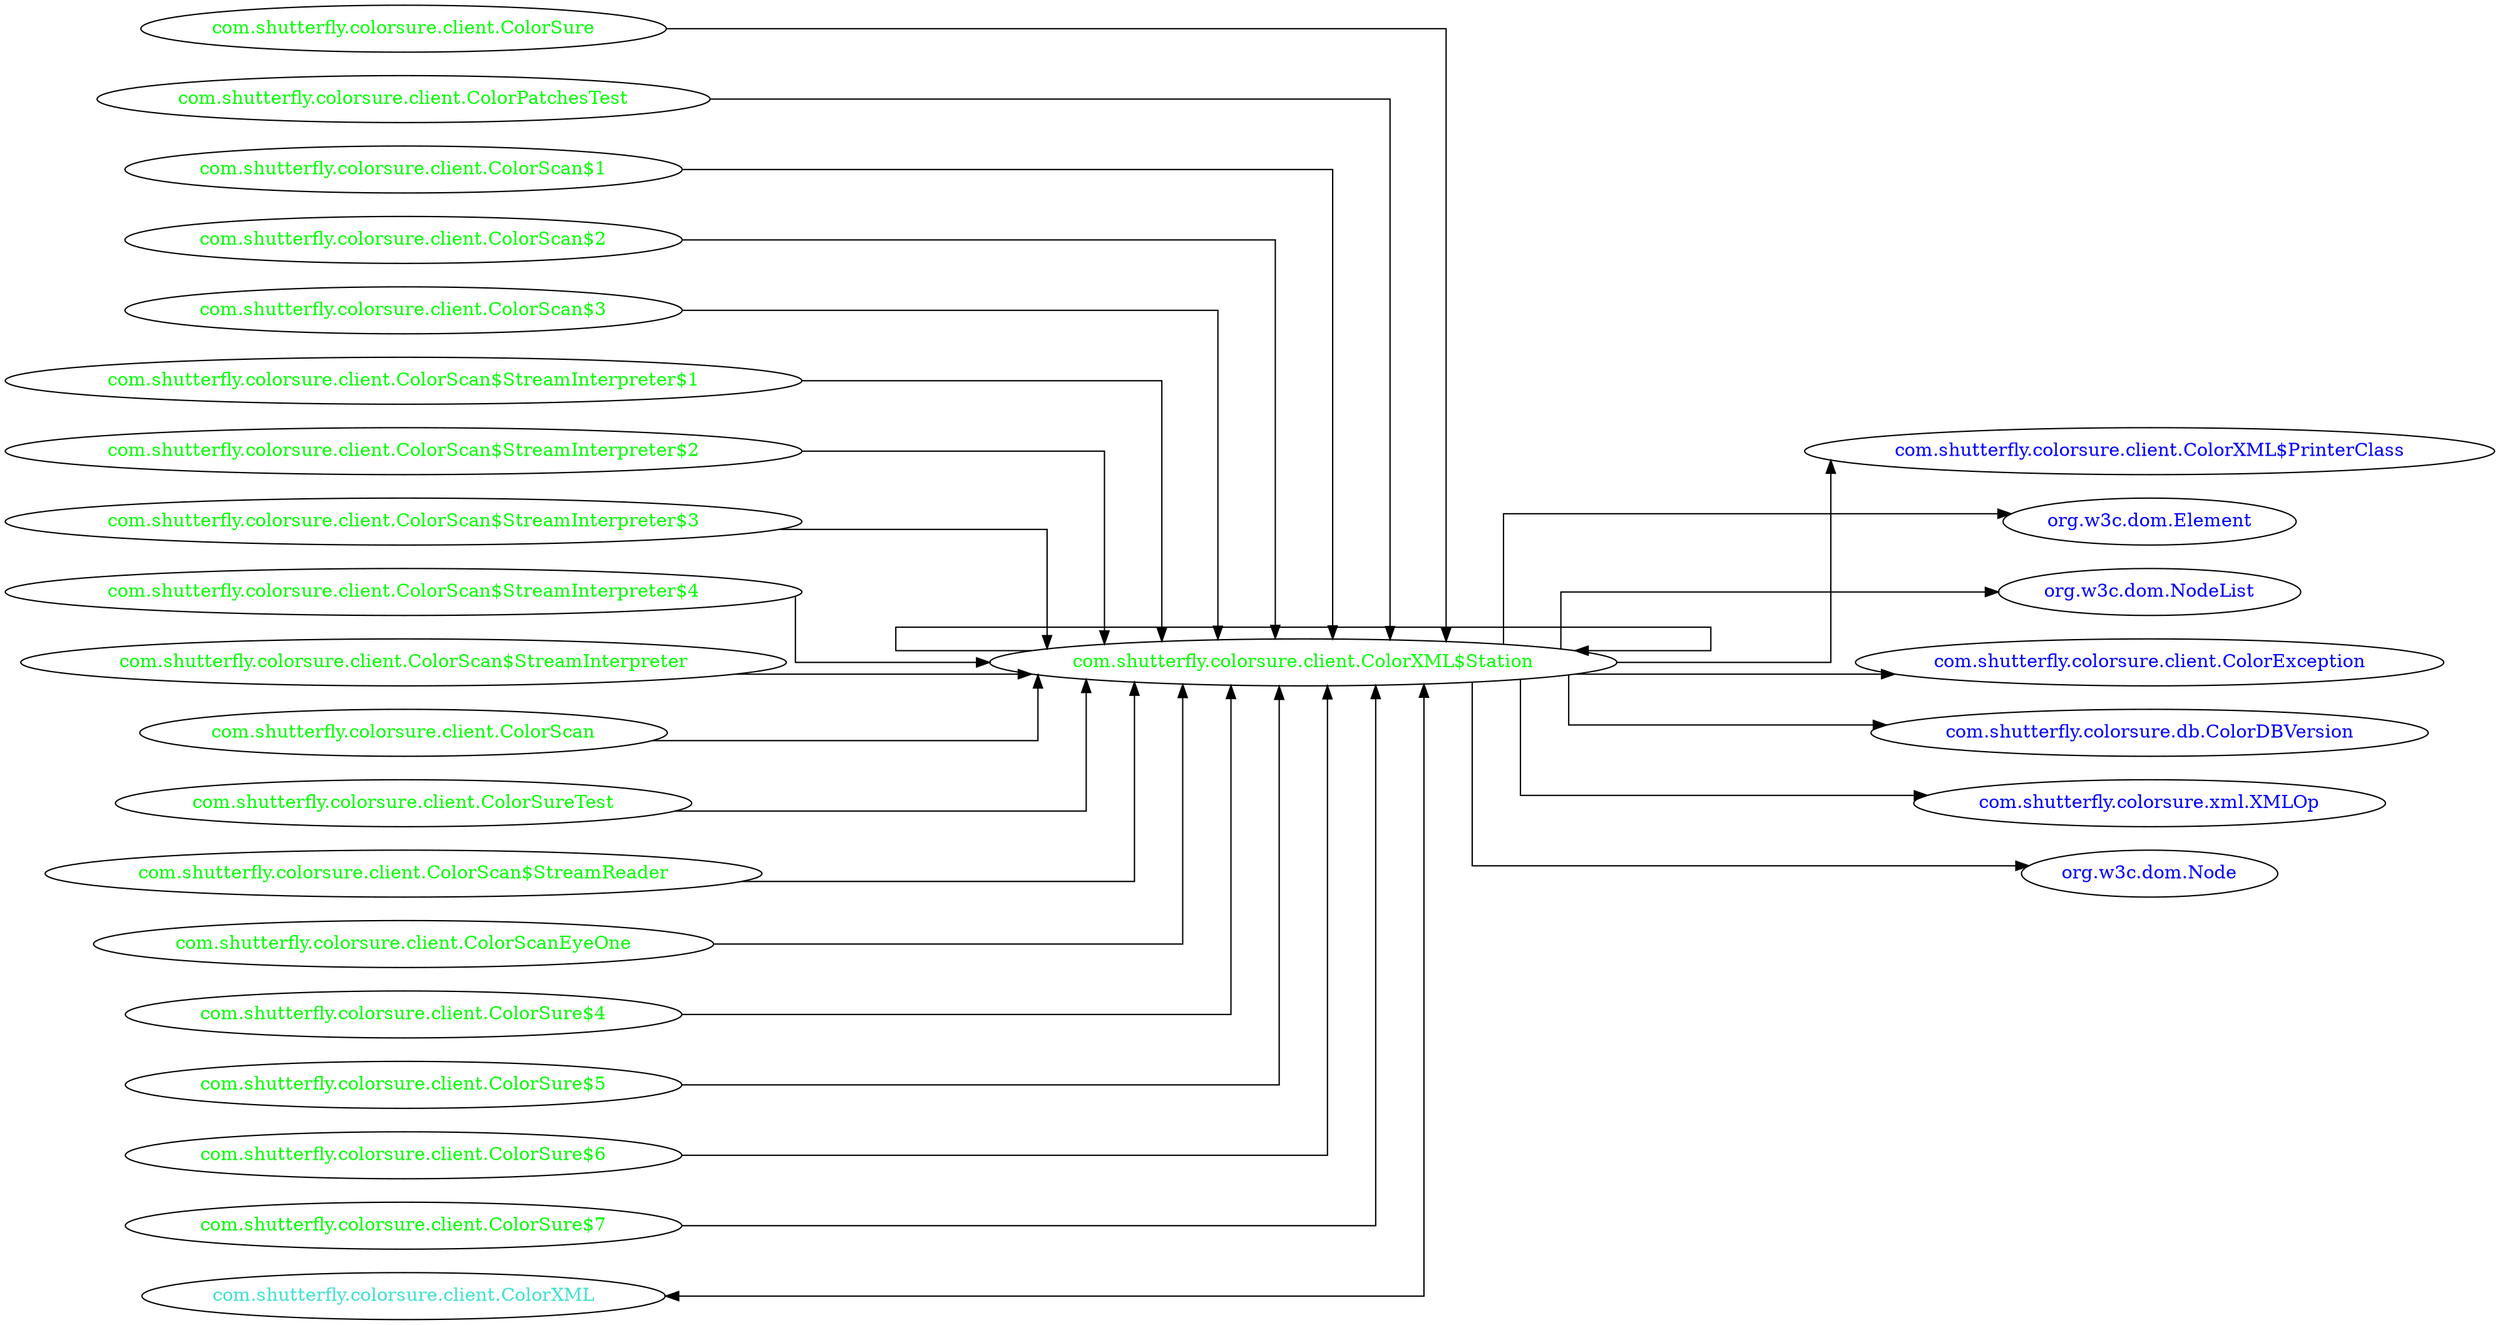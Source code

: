 digraph dependencyGraph {
 concentrate=true;
 ranksep="2.0";
 rankdir="LR"; 
 splines="ortho";
"com.shutterfly.colorsure.client.ColorXML$Station" [fontcolor="red"];
"com.shutterfly.colorsure.client.ColorXML$PrinterClass" [ fontcolor="blue" ];
"com.shutterfly.colorsure.client.ColorXML$Station"->"com.shutterfly.colorsure.client.ColorXML$PrinterClass";
"org.w3c.dom.Element" [ fontcolor="blue" ];
"com.shutterfly.colorsure.client.ColorXML$Station"->"org.w3c.dom.Element";
"org.w3c.dom.NodeList" [ fontcolor="blue" ];
"com.shutterfly.colorsure.client.ColorXML$Station"->"org.w3c.dom.NodeList";
"com.shutterfly.colorsure.client.ColorException" [ fontcolor="blue" ];
"com.shutterfly.colorsure.client.ColorXML$Station"->"com.shutterfly.colorsure.client.ColorException";
"com.shutterfly.colorsure.db.ColorDBVersion" [ fontcolor="blue" ];
"com.shutterfly.colorsure.client.ColorXML$Station"->"com.shutterfly.colorsure.db.ColorDBVersion";
"com.shutterfly.colorsure.xml.XMLOp" [ fontcolor="blue" ];
"com.shutterfly.colorsure.client.ColorXML$Station"->"com.shutterfly.colorsure.xml.XMLOp";
"org.w3c.dom.Node" [ fontcolor="blue" ];
"com.shutterfly.colorsure.client.ColorXML$Station"->"org.w3c.dom.Node";
"com.shutterfly.colorsure.client.ColorSure" [ fontcolor="green" ];
"com.shutterfly.colorsure.client.ColorSure"->"com.shutterfly.colorsure.client.ColorXML$Station";
"com.shutterfly.colorsure.client.ColorPatchesTest" [ fontcolor="green" ];
"com.shutterfly.colorsure.client.ColorPatchesTest"->"com.shutterfly.colorsure.client.ColorXML$Station";
"com.shutterfly.colorsure.client.ColorScan$1" [ fontcolor="green" ];
"com.shutterfly.colorsure.client.ColorScan$1"->"com.shutterfly.colorsure.client.ColorXML$Station";
"com.shutterfly.colorsure.client.ColorScan$2" [ fontcolor="green" ];
"com.shutterfly.colorsure.client.ColorScan$2"->"com.shutterfly.colorsure.client.ColorXML$Station";
"com.shutterfly.colorsure.client.ColorScan$3" [ fontcolor="green" ];
"com.shutterfly.colorsure.client.ColorScan$3"->"com.shutterfly.colorsure.client.ColorXML$Station";
"com.shutterfly.colorsure.client.ColorScan$StreamInterpreter$1" [ fontcolor="green" ];
"com.shutterfly.colorsure.client.ColorScan$StreamInterpreter$1"->"com.shutterfly.colorsure.client.ColorXML$Station";
"com.shutterfly.colorsure.client.ColorScan$StreamInterpreter$2" [ fontcolor="green" ];
"com.shutterfly.colorsure.client.ColorScan$StreamInterpreter$2"->"com.shutterfly.colorsure.client.ColorXML$Station";
"com.shutterfly.colorsure.client.ColorScan$StreamInterpreter$3" [ fontcolor="green" ];
"com.shutterfly.colorsure.client.ColorScan$StreamInterpreter$3"->"com.shutterfly.colorsure.client.ColorXML$Station";
"com.shutterfly.colorsure.client.ColorScan$StreamInterpreter$4" [ fontcolor="green" ];
"com.shutterfly.colorsure.client.ColorScan$StreamInterpreter$4"->"com.shutterfly.colorsure.client.ColorXML$Station";
"com.shutterfly.colorsure.client.ColorScan$StreamInterpreter" [ fontcolor="green" ];
"com.shutterfly.colorsure.client.ColorScan$StreamInterpreter"->"com.shutterfly.colorsure.client.ColorXML$Station";
"com.shutterfly.colorsure.client.ColorScan" [ fontcolor="green" ];
"com.shutterfly.colorsure.client.ColorScan"->"com.shutterfly.colorsure.client.ColorXML$Station";
"com.shutterfly.colorsure.client.ColorSureTest" [ fontcolor="green" ];
"com.shutterfly.colorsure.client.ColorSureTest"->"com.shutterfly.colorsure.client.ColorXML$Station";
"com.shutterfly.colorsure.client.ColorScan$StreamReader" [ fontcolor="green" ];
"com.shutterfly.colorsure.client.ColorScan$StreamReader"->"com.shutterfly.colorsure.client.ColorXML$Station";
"com.shutterfly.colorsure.client.ColorScanEyeOne" [ fontcolor="green" ];
"com.shutterfly.colorsure.client.ColorScanEyeOne"->"com.shutterfly.colorsure.client.ColorXML$Station";
"com.shutterfly.colorsure.client.ColorSure$4" [ fontcolor="green" ];
"com.shutterfly.colorsure.client.ColorSure$4"->"com.shutterfly.colorsure.client.ColorXML$Station";
"com.shutterfly.colorsure.client.ColorSure$5" [ fontcolor="green" ];
"com.shutterfly.colorsure.client.ColorSure$5"->"com.shutterfly.colorsure.client.ColorXML$Station";
"com.shutterfly.colorsure.client.ColorSure$6" [ fontcolor="green" ];
"com.shutterfly.colorsure.client.ColorSure$6"->"com.shutterfly.colorsure.client.ColorXML$Station";
"com.shutterfly.colorsure.client.ColorXML$Station" [ fontcolor="green" ];
"com.shutterfly.colorsure.client.ColorXML$Station"->"com.shutterfly.colorsure.client.ColorXML$Station";
"com.shutterfly.colorsure.client.ColorSure$7" [ fontcolor="green" ];
"com.shutterfly.colorsure.client.ColorSure$7"->"com.shutterfly.colorsure.client.ColorXML$Station";
"com.shutterfly.colorsure.client.ColorXML" [ fontcolor="turquoise" ];
"com.shutterfly.colorsure.client.ColorXML"->"com.shutterfly.colorsure.client.ColorXML$Station" [dir=both];
}